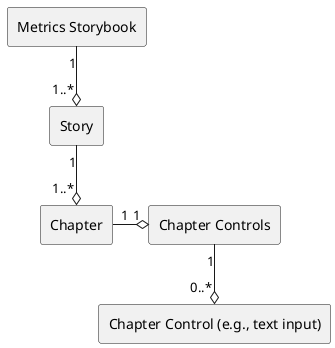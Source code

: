@startuml architecture_components_diagram

skinparam componentStyle rectangle

component "Metrics Storybook" as MS

component "Story" as Story
component "Chapter" as Chapter

component "Chapter Controls" as ChapterControls
component "Chapter Control (e.g., text input)" as ChapterControl

MS "1" -down-o "1..*" Story
Story "1" -down-o "1..*" Chapter
Chapter "1" -right-o "1" ChapterControls
ChapterControls "1" -down-o "0..*" ChapterControl

@enduml
